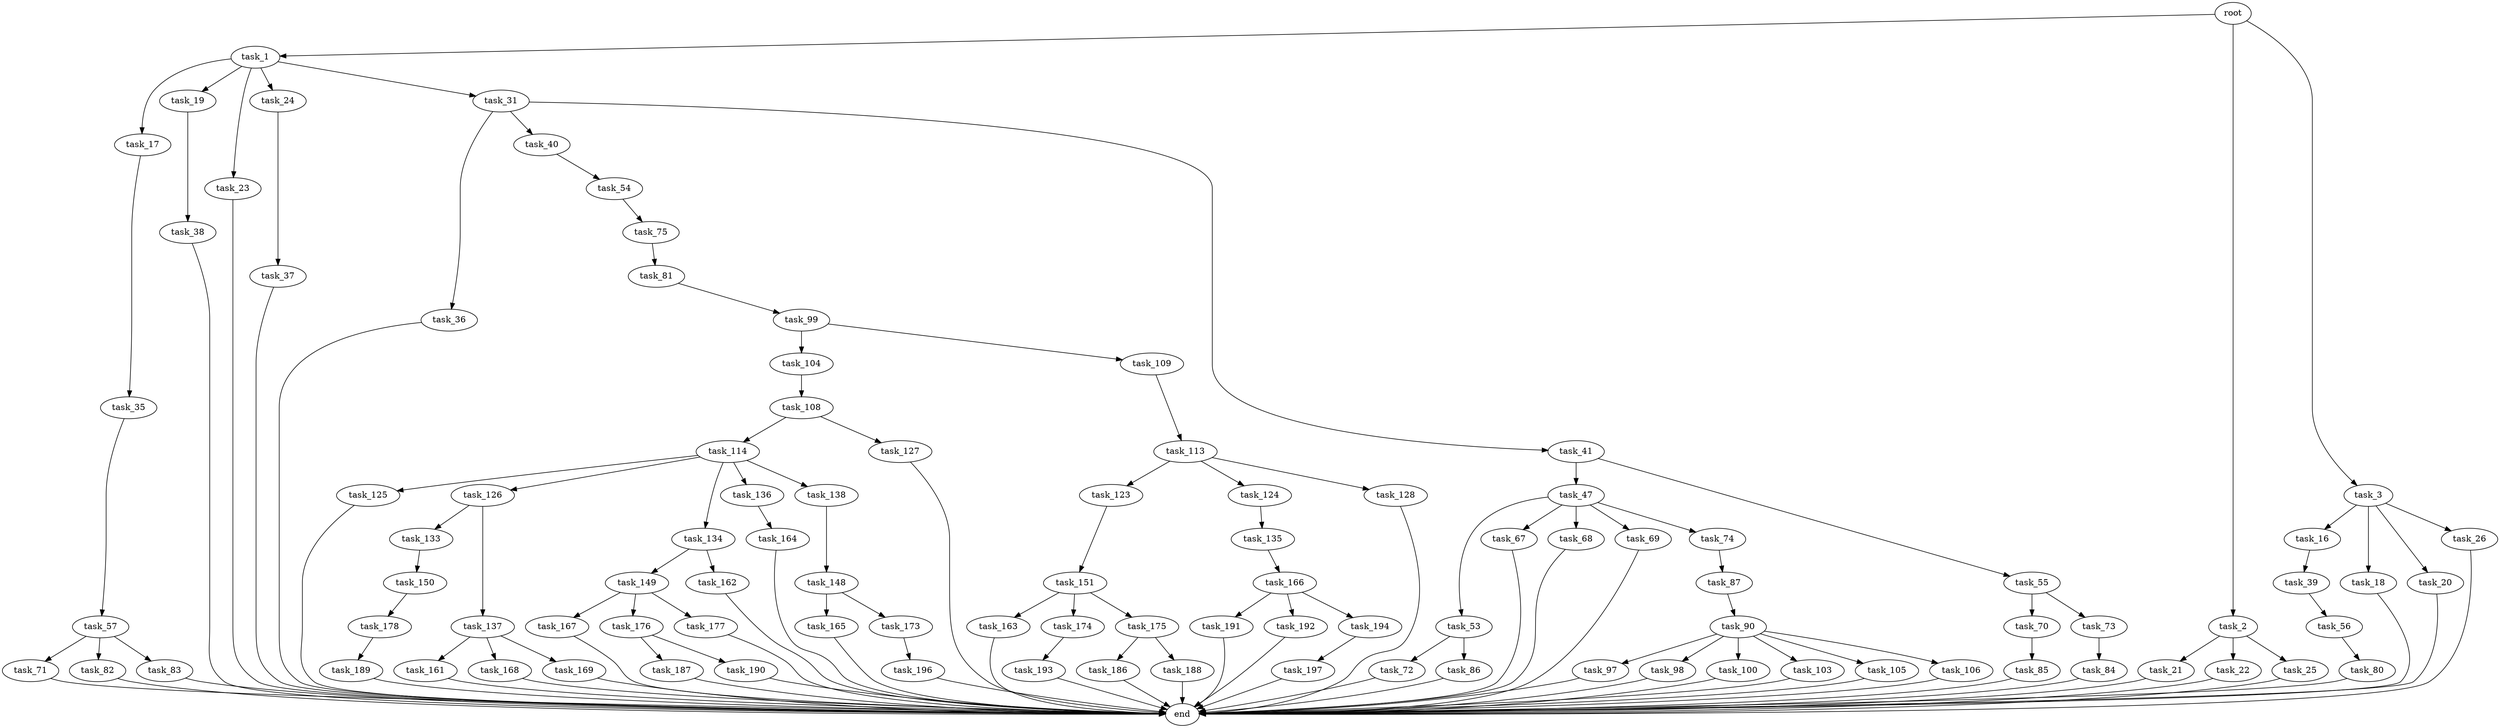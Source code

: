 digraph G {
  root [size="0.000000"];
  task_1 [size="144018440882.000000"];
  task_2 [size="277780754350.000000"];
  task_3 [size="549755813888.000000"];
  task_17 [size="479887622360.000000"];
  task_19 [size="709917509500.000000"];
  task_23 [size="912453552.000000"];
  task_24 [size="782757789696.000000"];
  task_31 [size="6913344174.000000"];
  task_21 [size="3913557488.000000"];
  task_22 [size="159749016977.000000"];
  task_25 [size="231928233984.000000"];
  task_16 [size="121045806849.000000"];
  task_18 [size="10725869379.000000"];
  task_20 [size="37408066348.000000"];
  task_26 [size="68719476736.000000"];
  task_39 [size="984543190840.000000"];
  task_35 [size="3767870899.000000"];
  end [size="0.000000"];
  task_38 [size="217577466843.000000"];
  task_37 [size="18482057868.000000"];
  task_36 [size="484395366468.000000"];
  task_40 [size="105917795288.000000"];
  task_41 [size="68719476736.000000"];
  task_57 [size="94332524033.000000"];
  task_56 [size="592864617176.000000"];
  task_54 [size="5533840862.000000"];
  task_47 [size="4726726092.000000"];
  task_55 [size="3165570966.000000"];
  task_53 [size="134217728000.000000"];
  task_67 [size="664079647175.000000"];
  task_68 [size="8641789603.000000"];
  task_69 [size="154632731162.000000"];
  task_74 [size="4153398979.000000"];
  task_72 [size="68719476736.000000"];
  task_86 [size="23587390189.000000"];
  task_75 [size="68719476736.000000"];
  task_70 [size="68719476736.000000"];
  task_73 [size="665396183784.000000"];
  task_80 [size="560246616787.000000"];
  task_71 [size="134217728000.000000"];
  task_82 [size="1073741824000.000000"];
  task_83 [size="1053643768.000000"];
  task_85 [size="8589934592.000000"];
  task_84 [size="10933394080.000000"];
  task_87 [size="38208322628.000000"];
  task_81 [size="63977166474.000000"];
  task_99 [size="4603883428.000000"];
  task_90 [size="68719476736.000000"];
  task_97 [size="24339078180.000000"];
  task_98 [size="627292833544.000000"];
  task_100 [size="55714789874.000000"];
  task_103 [size="8589934592.000000"];
  task_105 [size="134217728000.000000"];
  task_106 [size="2935856676.000000"];
  task_104 [size="161791916604.000000"];
  task_109 [size="368293445632.000000"];
  task_108 [size="548460085220.000000"];
  task_114 [size="28991029248.000000"];
  task_127 [size="28991029248.000000"];
  task_113 [size="27824912202.000000"];
  task_123 [size="1164959397312.000000"];
  task_124 [size="110331650040.000000"];
  task_128 [size="1073741824000.000000"];
  task_125 [size="549755813888.000000"];
  task_126 [size="981524217876.000000"];
  task_134 [size="885290993.000000"];
  task_136 [size="68719476736.000000"];
  task_138 [size="34514963842.000000"];
  task_151 [size="6407609178.000000"];
  task_135 [size="134217728000.000000"];
  task_133 [size="68719476736.000000"];
  task_137 [size="638310072504.000000"];
  task_150 [size="1515658983.000000"];
  task_149 [size="2177243337.000000"];
  task_162 [size="712364903699.000000"];
  task_166 [size="7745962363.000000"];
  task_164 [size="181530217536.000000"];
  task_161 [size="811107015368.000000"];
  task_168 [size="276865752164.000000"];
  task_169 [size="6226484213.000000"];
  task_148 [size="7269797934.000000"];
  task_165 [size="13584520973.000000"];
  task_173 [size="8589934592.000000"];
  task_167 [size="884258766768.000000"];
  task_176 [size="782757789696.000000"];
  task_177 [size="782757789696.000000"];
  task_178 [size="1020183489.000000"];
  task_163 [size="368293445632.000000"];
  task_174 [size="1065996582.000000"];
  task_175 [size="277254262359.000000"];
  task_191 [size="506558057423.000000"];
  task_192 [size="4877582274.000000"];
  task_194 [size="633757389977.000000"];
  task_196 [size="1073741824000.000000"];
  task_193 [size="888646931276.000000"];
  task_186 [size="24096905130.000000"];
  task_188 [size="105895474096.000000"];
  task_187 [size="76072997136.000000"];
  task_190 [size="618684512368.000000"];
  task_189 [size="549755813888.000000"];
  task_197 [size="782757789696.000000"];

  root -> task_1 [size="1.000000"];
  root -> task_2 [size="1.000000"];
  root -> task_3 [size="1.000000"];
  task_1 -> task_17 [size="301989888.000000"];
  task_1 -> task_19 [size="301989888.000000"];
  task_1 -> task_23 [size="301989888.000000"];
  task_1 -> task_24 [size="301989888.000000"];
  task_1 -> task_31 [size="301989888.000000"];
  task_2 -> task_21 [size="679477248.000000"];
  task_2 -> task_22 [size="679477248.000000"];
  task_2 -> task_25 [size="679477248.000000"];
  task_3 -> task_16 [size="536870912.000000"];
  task_3 -> task_18 [size="536870912.000000"];
  task_3 -> task_20 [size="536870912.000000"];
  task_3 -> task_26 [size="536870912.000000"];
  task_17 -> task_35 [size="838860800.000000"];
  task_19 -> task_38 [size="679477248.000000"];
  task_23 -> end [size="1.000000"];
  task_24 -> task_37 [size="679477248.000000"];
  task_31 -> task_36 [size="33554432.000000"];
  task_31 -> task_40 [size="33554432.000000"];
  task_31 -> task_41 [size="33554432.000000"];
  task_21 -> end [size="1.000000"];
  task_22 -> end [size="1.000000"];
  task_25 -> end [size="1.000000"];
  task_16 -> task_39 [size="209715200.000000"];
  task_18 -> end [size="1.000000"];
  task_20 -> end [size="1.000000"];
  task_26 -> end [size="1.000000"];
  task_39 -> task_56 [size="838860800.000000"];
  task_35 -> task_57 [size="209715200.000000"];
  task_38 -> end [size="1.000000"];
  task_37 -> end [size="1.000000"];
  task_36 -> end [size="1.000000"];
  task_40 -> task_54 [size="209715200.000000"];
  task_41 -> task_47 [size="134217728.000000"];
  task_41 -> task_55 [size="134217728.000000"];
  task_57 -> task_71 [size="301989888.000000"];
  task_57 -> task_82 [size="301989888.000000"];
  task_57 -> task_83 [size="301989888.000000"];
  task_56 -> task_80 [size="536870912.000000"];
  task_54 -> task_75 [size="536870912.000000"];
  task_47 -> task_53 [size="209715200.000000"];
  task_47 -> task_67 [size="209715200.000000"];
  task_47 -> task_68 [size="209715200.000000"];
  task_47 -> task_69 [size="209715200.000000"];
  task_47 -> task_74 [size="209715200.000000"];
  task_55 -> task_70 [size="75497472.000000"];
  task_55 -> task_73 [size="75497472.000000"];
  task_53 -> task_72 [size="209715200.000000"];
  task_53 -> task_86 [size="209715200.000000"];
  task_67 -> end [size="1.000000"];
  task_68 -> end [size="1.000000"];
  task_69 -> end [size="1.000000"];
  task_74 -> task_87 [size="75497472.000000"];
  task_72 -> end [size="1.000000"];
  task_86 -> end [size="1.000000"];
  task_75 -> task_81 [size="134217728.000000"];
  task_70 -> task_85 [size="134217728.000000"];
  task_73 -> task_84 [size="411041792.000000"];
  task_80 -> end [size="1.000000"];
  task_71 -> end [size="1.000000"];
  task_82 -> end [size="1.000000"];
  task_83 -> end [size="1.000000"];
  task_85 -> end [size="1.000000"];
  task_84 -> end [size="1.000000"];
  task_87 -> task_90 [size="838860800.000000"];
  task_81 -> task_99 [size="75497472.000000"];
  task_99 -> task_104 [size="536870912.000000"];
  task_99 -> task_109 [size="536870912.000000"];
  task_90 -> task_97 [size="134217728.000000"];
  task_90 -> task_98 [size="134217728.000000"];
  task_90 -> task_100 [size="134217728.000000"];
  task_90 -> task_103 [size="134217728.000000"];
  task_90 -> task_105 [size="134217728.000000"];
  task_90 -> task_106 [size="134217728.000000"];
  task_97 -> end [size="1.000000"];
  task_98 -> end [size="1.000000"];
  task_100 -> end [size="1.000000"];
  task_103 -> end [size="1.000000"];
  task_105 -> end [size="1.000000"];
  task_106 -> end [size="1.000000"];
  task_104 -> task_108 [size="134217728.000000"];
  task_109 -> task_113 [size="411041792.000000"];
  task_108 -> task_114 [size="411041792.000000"];
  task_108 -> task_127 [size="411041792.000000"];
  task_114 -> task_125 [size="75497472.000000"];
  task_114 -> task_126 [size="75497472.000000"];
  task_114 -> task_134 [size="75497472.000000"];
  task_114 -> task_136 [size="75497472.000000"];
  task_114 -> task_138 [size="75497472.000000"];
  task_127 -> end [size="1.000000"];
  task_113 -> task_123 [size="679477248.000000"];
  task_113 -> task_124 [size="679477248.000000"];
  task_113 -> task_128 [size="679477248.000000"];
  task_123 -> task_151 [size="838860800.000000"];
  task_124 -> task_135 [size="134217728.000000"];
  task_128 -> end [size="1.000000"];
  task_125 -> end [size="1.000000"];
  task_126 -> task_133 [size="838860800.000000"];
  task_126 -> task_137 [size="838860800.000000"];
  task_134 -> task_149 [size="75497472.000000"];
  task_134 -> task_162 [size="75497472.000000"];
  task_136 -> task_164 [size="134217728.000000"];
  task_138 -> task_148 [size="679477248.000000"];
  task_151 -> task_163 [size="411041792.000000"];
  task_151 -> task_174 [size="411041792.000000"];
  task_151 -> task_175 [size="411041792.000000"];
  task_135 -> task_166 [size="209715200.000000"];
  task_133 -> task_150 [size="134217728.000000"];
  task_137 -> task_161 [size="536870912.000000"];
  task_137 -> task_168 [size="536870912.000000"];
  task_137 -> task_169 [size="536870912.000000"];
  task_150 -> task_178 [size="33554432.000000"];
  task_149 -> task_167 [size="75497472.000000"];
  task_149 -> task_176 [size="75497472.000000"];
  task_149 -> task_177 [size="75497472.000000"];
  task_162 -> end [size="1.000000"];
  task_166 -> task_191 [size="301989888.000000"];
  task_166 -> task_192 [size="301989888.000000"];
  task_166 -> task_194 [size="301989888.000000"];
  task_164 -> end [size="1.000000"];
  task_161 -> end [size="1.000000"];
  task_168 -> end [size="1.000000"];
  task_169 -> end [size="1.000000"];
  task_148 -> task_165 [size="209715200.000000"];
  task_148 -> task_173 [size="209715200.000000"];
  task_165 -> end [size="1.000000"];
  task_173 -> task_196 [size="33554432.000000"];
  task_167 -> end [size="1.000000"];
  task_176 -> task_187 [size="679477248.000000"];
  task_176 -> task_190 [size="679477248.000000"];
  task_177 -> end [size="1.000000"];
  task_178 -> task_189 [size="33554432.000000"];
  task_163 -> end [size="1.000000"];
  task_174 -> task_193 [size="75497472.000000"];
  task_175 -> task_186 [size="209715200.000000"];
  task_175 -> task_188 [size="209715200.000000"];
  task_191 -> end [size="1.000000"];
  task_192 -> end [size="1.000000"];
  task_194 -> task_197 [size="411041792.000000"];
  task_196 -> end [size="1.000000"];
  task_193 -> end [size="1.000000"];
  task_186 -> end [size="1.000000"];
  task_188 -> end [size="1.000000"];
  task_187 -> end [size="1.000000"];
  task_190 -> end [size="1.000000"];
  task_189 -> end [size="1.000000"];
  task_197 -> end [size="1.000000"];
}
